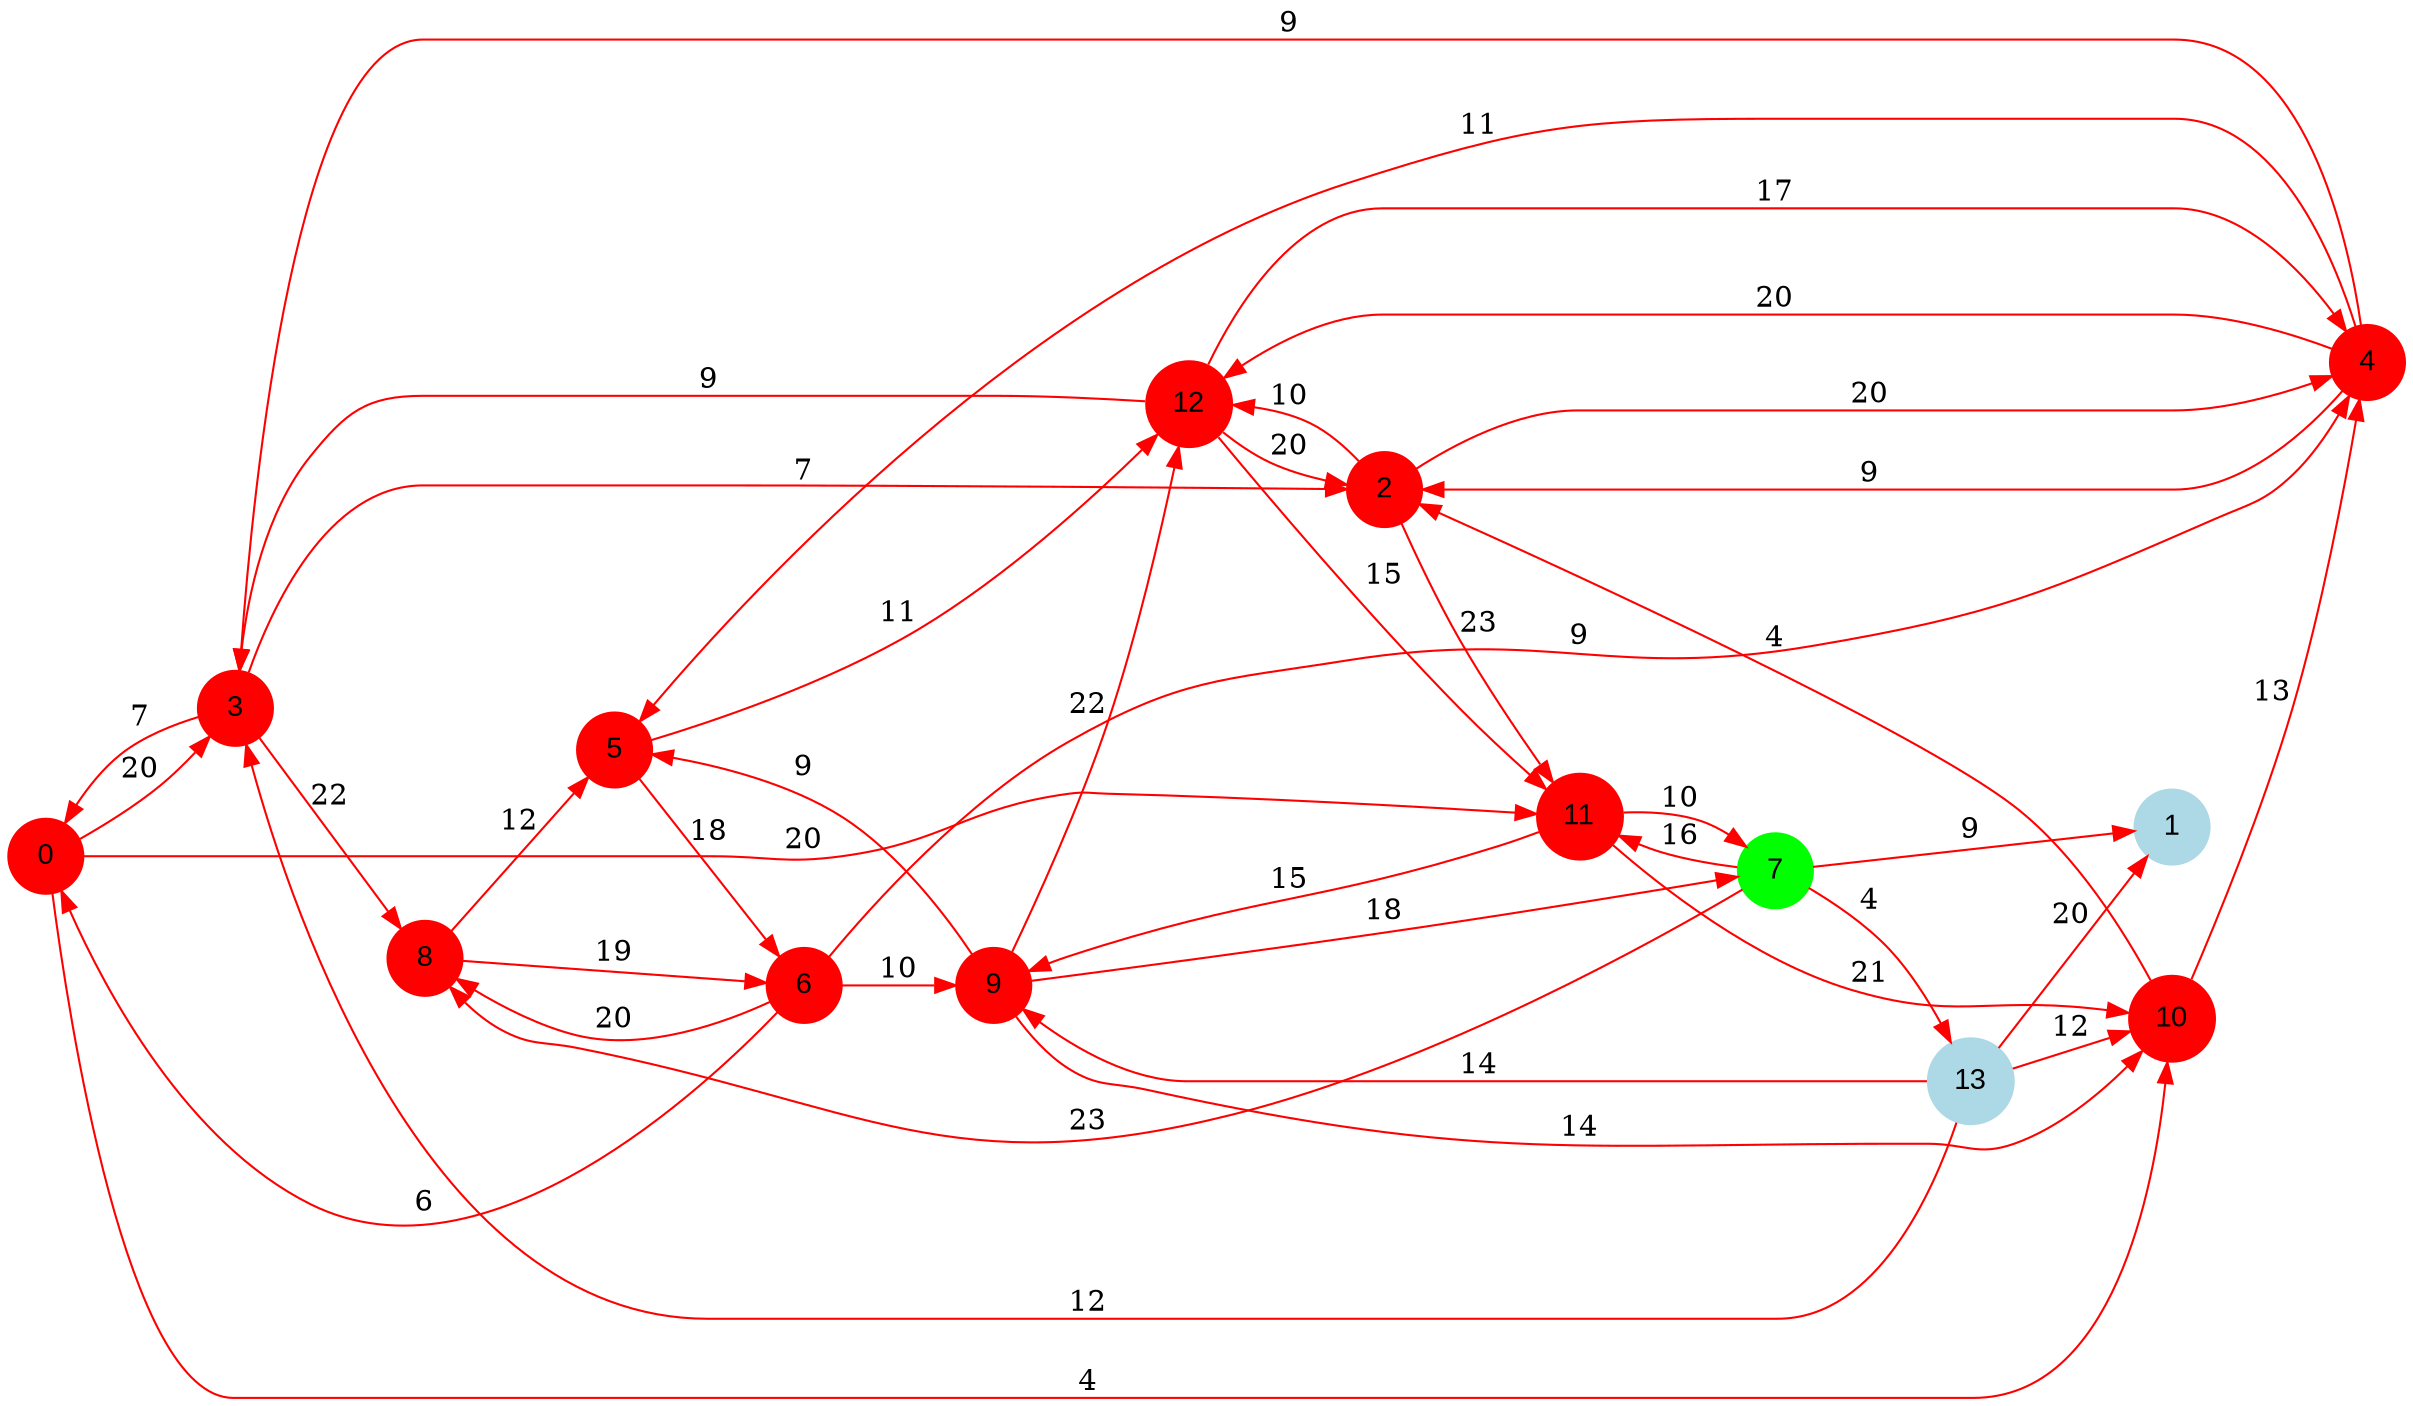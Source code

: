 digraph graphe {
rankdir = LR;
edge [color=red];
0 [fontname="Arial", shape = circle, color=red, style=filled];
1 [fontname="Arial", shape = circle, color=lightblue, style=filled];
2 [fontname="Arial", shape = circle, color=red, style=filled];
3 [fontname="Arial", shape = circle, color=red, style=filled];
4 [fontname="Arial", shape = circle, color=red, style=filled];
5 [fontname="Arial", shape = circle, color=red, style=filled];
6 [fontname="Arial", shape = circle, color=red, style=filled];
7 [fontname="Arial", shape = circle, color=green, style=filled];
8 [fontname="Arial", shape = circle, color=red, style=filled];
9 [fontname="Arial", shape = circle, color=red, style=filled];
10 [fontname="Arial", shape = circle, color=red, style=filled];
11 [fontname="Arial", shape = circle, color=red, style=filled];
12 [fontname="Arial", shape = circle, color=red, style=filled];
13 [fontname="Arial", shape = circle, color=lightblue, style=filled];
	0 -> 3 [label = "20"];
	0 -> 10 [label = "4"];
	0 -> 11 [label = "20"];
	2 -> 4 [label = "20"];
	2 -> 11 [label = "23"];
	2 -> 12 [label = "10"];
	3 -> 0 [label = "7"];
	3 -> 2 [label = "7"];
	3 -> 8 [label = "22"];
	4 -> 2 [label = "9"];
	4 -> 3 [label = "9"];
	4 -> 5 [label = "11"];
	4 -> 12 [label = "20"];
	5 -> 6 [label = "18"];
	5 -> 12 [label = "11"];
	6 -> 0 [label = "6"];
	6 -> 4 [label = "9"];
	6 -> 8 [label = "20"];
	6 -> 9 [label = "10"];
	7 -> 1 [label = "9"];
	7 -> 8 [label = "23"];
	7 -> 11 [label = "16"];
	7 -> 13 [label = "4"];
	8 -> 5 [label = "12"];
	8 -> 6 [label = "19"];
	9 -> 5 [label = "9"];
	9 -> 7 [label = "18"];
	9 -> 10 [label = "14"];
	9 -> 12 [label = "22"];
	10 -> 2 [label = "4"];
	10 -> 4 [label = "13"];
	11 -> 7 [label = "10"];
	11 -> 9 [label = "15"];
	11 -> 10 [label = "21"];
	12 -> 2 [label = "20"];
	12 -> 3 [label = "9"];
	12 -> 4 [label = "17"];
	12 -> 11 [label = "15"];
	13 -> 1 [label = "20"];
	13 -> 3 [label = "12"];
	13 -> 9 [label = "14"];
	13 -> 10 [label = "12"];
}
